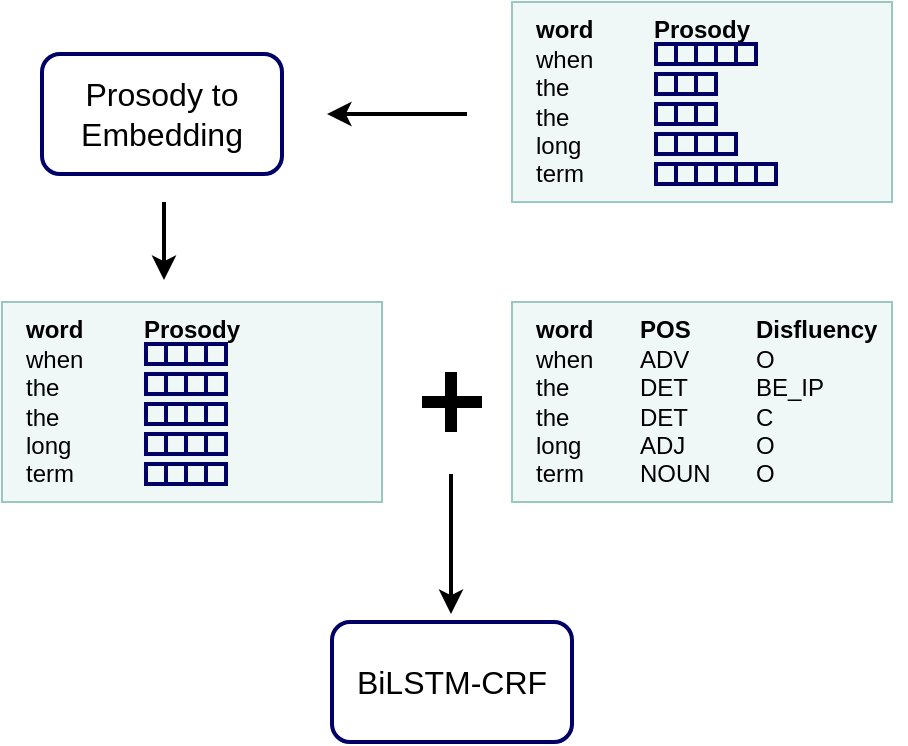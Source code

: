 <mxfile version="10.9.8" type="device"><diagram id="i3O1TSSKUKl2TC2aJYx7" name="Page-1"><mxGraphModel dx="782" dy="737" grid="1" gridSize="10" guides="1" tooltips="1" connect="1" arrows="1" fold="1" page="1" pageScale="1" pageWidth="850" pageHeight="1100" math="0" shadow="0"><root><mxCell id="0"/><mxCell id="1" parent="0"/><mxCell id="rOq2YZGwXJ9mOLq-9n9b-2" value="&lt;font style=&quot;font-size: 16px&quot;&gt;BiLSTM-CRF&lt;/font&gt;" style="rounded=1;whiteSpace=wrap;html=1;strokeColor=#000066;strokeWidth=2;" vertex="1" parent="1"><mxGeometry x="345" y="410" width="120" height="60" as="geometry"/></mxCell><mxCell id="rOq2YZGwXJ9mOLq-9n9b-7" value="" style="group" vertex="1" connectable="0" parent="1"><mxGeometry x="435" y="250" width="190" height="100" as="geometry"/></mxCell><mxCell id="rOq2YZGwXJ9mOLq-9n9b-3" value="" style="rounded=0;whiteSpace=wrap;html=1;align=left;fillColor=#F0F7F7;strokeColor=#9AC7BF;" vertex="1" parent="rOq2YZGwXJ9mOLq-9n9b-7"><mxGeometry width="190" height="100" as="geometry"/></mxCell><mxCell id="rOq2YZGwXJ9mOLq-9n9b-4" value="&lt;div align=&quot;left&quot;&gt;&lt;b&gt;word&lt;/b&gt;&lt;/div&gt;&lt;div align=&quot;left&quot;&gt;&lt;b&gt;&lt;/b&gt;when&amp;nbsp; &lt;br&gt;&lt;/div&gt;&lt;div align=&quot;left&quot;&gt;the&lt;br&gt;&lt;/div&gt;&lt;div align=&quot;left&quot;&gt;the&lt;br&gt;&lt;/div&gt;&lt;div align=&quot;left&quot;&gt;long&lt;br&gt;&lt;/div&gt;&lt;div align=&quot;left&quot;&gt;term&lt;br&gt;&lt;/div&gt;" style="text;html=1;strokeColor=none;fillColor=none;align=left;verticalAlign=middle;whiteSpace=wrap;rounded=0;" vertex="1" parent="rOq2YZGwXJ9mOLq-9n9b-7"><mxGeometry x="10" width="40" height="100" as="geometry"/></mxCell><mxCell id="rOq2YZGwXJ9mOLq-9n9b-5" value="&lt;div align=&quot;left&quot;&gt;&lt;b&gt;POS&lt;/b&gt;&lt;/div&gt;&lt;div align=&quot;left&quot;&gt;ADV&lt;/div&gt;&lt;div align=&quot;left&quot;&gt;DET&lt;/div&gt;&lt;div align=&quot;left&quot;&gt;DET&lt;/div&gt;&lt;div align=&quot;left&quot;&gt;ADJ&lt;/div&gt;&lt;div align=&quot;left&quot;&gt;NOUN&lt;br&gt;&lt;/div&gt;" style="text;html=1;strokeColor=none;fillColor=none;align=left;verticalAlign=middle;whiteSpace=wrap;rounded=0;" vertex="1" parent="rOq2YZGwXJ9mOLq-9n9b-7"><mxGeometry x="62" width="40" height="100" as="geometry"/></mxCell><mxCell id="rOq2YZGwXJ9mOLq-9n9b-6" value="&lt;div align=&quot;left&quot;&gt;&lt;b&gt;Disfluency&lt;/b&gt;&lt;/div&gt;&lt;div align=&quot;left&quot;&gt;O&lt;/div&gt;&lt;div align=&quot;left&quot;&gt;BE_IP&lt;/div&gt;&lt;div align=&quot;left&quot;&gt;C&lt;/div&gt;&lt;div align=&quot;left&quot;&gt;O&lt;/div&gt;&lt;div align=&quot;left&quot;&gt;O&lt;br&gt;&lt;/div&gt;" style="text;html=1;strokeColor=none;fillColor=none;align=left;verticalAlign=middle;whiteSpace=wrap;rounded=0;" vertex="1" parent="rOq2YZGwXJ9mOLq-9n9b-7"><mxGeometry x="120" width="70" height="100" as="geometry"/></mxCell><mxCell id="rOq2YZGwXJ9mOLq-9n9b-8" value="&lt;font style=&quot;font-size: 16px&quot;&gt;Prosody to Embedding&lt;/font&gt;" style="rounded=1;whiteSpace=wrap;html=1;strokeColor=#000066;strokeWidth=2;" vertex="1" parent="1"><mxGeometry x="200" y="126" width="120" height="60" as="geometry"/></mxCell><mxCell id="rOq2YZGwXJ9mOLq-9n9b-9" value="" style="group" vertex="1" connectable="0" parent="1"><mxGeometry x="435" y="100" width="190" height="100" as="geometry"/></mxCell><mxCell id="rOq2YZGwXJ9mOLq-9n9b-10" value="" style="rounded=0;whiteSpace=wrap;html=1;align=left;fillColor=#F0F7F7;strokeColor=#9AC7BF;" vertex="1" parent="rOq2YZGwXJ9mOLq-9n9b-9"><mxGeometry width="190" height="100" as="geometry"/></mxCell><mxCell id="rOq2YZGwXJ9mOLq-9n9b-11" value="&lt;div align=&quot;left&quot;&gt;&lt;b&gt;word&lt;/b&gt;&lt;/div&gt;&lt;div align=&quot;left&quot;&gt;&lt;b&gt;&lt;/b&gt;when&amp;nbsp; &lt;br&gt;&lt;/div&gt;&lt;div align=&quot;left&quot;&gt;the&lt;br&gt;&lt;/div&gt;&lt;div align=&quot;left&quot;&gt;the&lt;br&gt;&lt;/div&gt;&lt;div align=&quot;left&quot;&gt;long&lt;br&gt;&lt;/div&gt;&lt;div align=&quot;left&quot;&gt;term&lt;br&gt;&lt;/div&gt;" style="text;html=1;strokeColor=none;fillColor=none;align=left;verticalAlign=middle;whiteSpace=wrap;rounded=0;" vertex="1" parent="rOq2YZGwXJ9mOLq-9n9b-9"><mxGeometry x="10" width="40" height="100" as="geometry"/></mxCell><mxCell id="rOq2YZGwXJ9mOLq-9n9b-12" value="&lt;b&gt;Prosody&lt;/b&gt;" style="text;html=1;strokeColor=none;fillColor=none;align=left;verticalAlign=middle;whiteSpace=wrap;rounded=0;" vertex="1" parent="rOq2YZGwXJ9mOLq-9n9b-9"><mxGeometry x="69" y="-1" width="128" height="30" as="geometry"/></mxCell><mxCell id="rOq2YZGwXJ9mOLq-9n9b-25" value="" style="group" vertex="1" connectable="0" parent="rOq2YZGwXJ9mOLq-9n9b-9"><mxGeometry x="72" y="20" width="40" height="10" as="geometry"/></mxCell><mxCell id="rOq2YZGwXJ9mOLq-9n9b-21" value="" style="group" vertex="1" connectable="0" parent="rOq2YZGwXJ9mOLq-9n9b-25"><mxGeometry width="40" height="10" as="geometry"/></mxCell><mxCell id="rOq2YZGwXJ9mOLq-9n9b-16" value="" style="group" vertex="1" connectable="0" parent="rOq2YZGwXJ9mOLq-9n9b-21"><mxGeometry width="20" height="10" as="geometry"/></mxCell><mxCell id="rOq2YZGwXJ9mOLq-9n9b-14" value="" style="rounded=0;whiteSpace=wrap;html=1;strokeColor=#000066;strokeWidth=2;fillColor=#F0F7F7;" vertex="1" parent="rOq2YZGwXJ9mOLq-9n9b-16"><mxGeometry y="1" width="10" height="10" as="geometry"/></mxCell><mxCell id="rOq2YZGwXJ9mOLq-9n9b-15" value="" style="rounded=0;whiteSpace=wrap;html=1;strokeColor=#000066;strokeWidth=2;fillColor=#F0F7F7;" vertex="1" parent="rOq2YZGwXJ9mOLq-9n9b-16"><mxGeometry x="10" y="1" width="10" height="10" as="geometry"/></mxCell><mxCell id="rOq2YZGwXJ9mOLq-9n9b-17" value="" style="rounded=0;whiteSpace=wrap;html=1;strokeColor=#000066;strokeWidth=2;fillColor=#F0F7F7;" vertex="1" parent="rOq2YZGwXJ9mOLq-9n9b-21"><mxGeometry x="20" y="1" width="10" height="10" as="geometry"/></mxCell><mxCell id="rOq2YZGwXJ9mOLq-9n9b-20" value="" style="rounded=0;whiteSpace=wrap;html=1;strokeColor=#000066;strokeWidth=2;fillColor=#F0F7F7;" vertex="1" parent="rOq2YZGwXJ9mOLq-9n9b-21"><mxGeometry x="30" y="1" width="10" height="10" as="geometry"/></mxCell><mxCell id="rOq2YZGwXJ9mOLq-9n9b-29" value="" style="rounded=0;whiteSpace=wrap;html=1;strokeColor=#000066;strokeWidth=2;fillColor=#F0F7F7;" vertex="1" parent="rOq2YZGwXJ9mOLq-9n9b-9"><mxGeometry x="112" y="21" width="10" height="10" as="geometry"/></mxCell><mxCell id="rOq2YZGwXJ9mOLq-9n9b-31" value="" style="group" vertex="1" connectable="0" parent="rOq2YZGwXJ9mOLq-9n9b-9"><mxGeometry x="72" y="36" width="30" height="10" as="geometry"/></mxCell><mxCell id="rOq2YZGwXJ9mOLq-9n9b-26" value="" style="rounded=0;whiteSpace=wrap;html=1;strokeColor=#000066;strokeWidth=2;fillColor=#F0F7F7;" vertex="1" parent="rOq2YZGwXJ9mOLq-9n9b-31"><mxGeometry width="10" height="10" as="geometry"/></mxCell><mxCell id="rOq2YZGwXJ9mOLq-9n9b-27" value="" style="rounded=0;whiteSpace=wrap;html=1;strokeColor=#000066;strokeWidth=2;fillColor=#F0F7F7;" vertex="1" parent="rOq2YZGwXJ9mOLq-9n9b-31"><mxGeometry x="10" width="10" height="10" as="geometry"/></mxCell><mxCell id="rOq2YZGwXJ9mOLq-9n9b-28" value="" style="rounded=0;whiteSpace=wrap;html=1;strokeColor=#000066;strokeWidth=2;fillColor=#F0F7F7;" vertex="1" parent="rOq2YZGwXJ9mOLq-9n9b-31"><mxGeometry x="20" width="10" height="10" as="geometry"/></mxCell><mxCell id="rOq2YZGwXJ9mOLq-9n9b-40" value="" style="group" vertex="1" connectable="0" parent="rOq2YZGwXJ9mOLq-9n9b-9"><mxGeometry x="72" y="51" width="30" height="10" as="geometry"/></mxCell><mxCell id="rOq2YZGwXJ9mOLq-9n9b-38" value="" style="group" vertex="1" connectable="0" parent="rOq2YZGwXJ9mOLq-9n9b-40"><mxGeometry width="30" height="10" as="geometry"/></mxCell><mxCell id="rOq2YZGwXJ9mOLq-9n9b-36" value="" style="group" vertex="1" connectable="0" parent="rOq2YZGwXJ9mOLq-9n9b-38"><mxGeometry width="30" height="10" as="geometry"/></mxCell><mxCell id="rOq2YZGwXJ9mOLq-9n9b-34" value="" style="group" vertex="1" connectable="0" parent="rOq2YZGwXJ9mOLq-9n9b-36"><mxGeometry width="30" height="10" as="geometry"/></mxCell><mxCell id="rOq2YZGwXJ9mOLq-9n9b-30" value="" style="rounded=0;whiteSpace=wrap;html=1;strokeColor=#000066;strokeWidth=2;fillColor=#F0F7F7;" vertex="1" parent="rOq2YZGwXJ9mOLq-9n9b-34"><mxGeometry width="10" height="10" as="geometry"/></mxCell><mxCell id="rOq2YZGwXJ9mOLq-9n9b-32" value="" style="rounded=0;whiteSpace=wrap;html=1;strokeColor=#000066;strokeWidth=2;fillColor=#F0F7F7;" vertex="1" parent="rOq2YZGwXJ9mOLq-9n9b-34"><mxGeometry x="10" width="10" height="10" as="geometry"/></mxCell><mxCell id="rOq2YZGwXJ9mOLq-9n9b-33" value="" style="rounded=0;whiteSpace=wrap;html=1;strokeColor=#000066;strokeWidth=2;fillColor=#F0F7F7;" vertex="1" parent="rOq2YZGwXJ9mOLq-9n9b-34"><mxGeometry x="20" width="10" height="10" as="geometry"/></mxCell><mxCell id="rOq2YZGwXJ9mOLq-9n9b-45" value="" style="group" vertex="1" connectable="0" parent="rOq2YZGwXJ9mOLq-9n9b-9"><mxGeometry x="71" y="66" width="60" height="24" as="geometry"/></mxCell><mxCell id="rOq2YZGwXJ9mOLq-9n9b-41" value="" style="rounded=0;whiteSpace=wrap;html=1;strokeColor=#000066;strokeWidth=2;fillColor=#F0F7F7;" vertex="1" parent="rOq2YZGwXJ9mOLq-9n9b-45"><mxGeometry x="1" width="10" height="10" as="geometry"/></mxCell><mxCell id="rOq2YZGwXJ9mOLq-9n9b-42" value="" style="rounded=0;whiteSpace=wrap;html=1;strokeColor=#000066;strokeWidth=2;fillColor=#F0F7F7;" vertex="1" parent="rOq2YZGwXJ9mOLq-9n9b-45"><mxGeometry x="11" width="10" height="10" as="geometry"/></mxCell><mxCell id="rOq2YZGwXJ9mOLq-9n9b-43" value="" style="rounded=0;whiteSpace=wrap;html=1;strokeColor=#000066;strokeWidth=2;fillColor=#F0F7F7;" vertex="1" parent="rOq2YZGwXJ9mOLq-9n9b-45"><mxGeometry x="21" width="10" height="10" as="geometry"/></mxCell><mxCell id="rOq2YZGwXJ9mOLq-9n9b-44" value="" style="rounded=0;whiteSpace=wrap;html=1;strokeColor=#000066;strokeWidth=2;fillColor=#F0F7F7;" vertex="1" parent="rOq2YZGwXJ9mOLq-9n9b-45"><mxGeometry x="31" width="10" height="10" as="geometry"/></mxCell><mxCell id="rOq2YZGwXJ9mOLq-9n9b-55" value="" style="group" vertex="1" connectable="0" parent="rOq2YZGwXJ9mOLq-9n9b-45"><mxGeometry x="1" y="15" width="60" height="10" as="geometry"/></mxCell><mxCell id="rOq2YZGwXJ9mOLq-9n9b-48" value="" style="rounded=0;whiteSpace=wrap;html=1;strokeColor=#000066;strokeWidth=2;fillColor=#F0F7F7;" vertex="1" parent="rOq2YZGwXJ9mOLq-9n9b-55"><mxGeometry width="10" height="10" as="geometry"/></mxCell><mxCell id="rOq2YZGwXJ9mOLq-9n9b-49" value="" style="rounded=0;whiteSpace=wrap;html=1;strokeColor=#000066;strokeWidth=2;fillColor=#F0F7F7;" vertex="1" parent="rOq2YZGwXJ9mOLq-9n9b-55"><mxGeometry x="10" width="10" height="10" as="geometry"/></mxCell><mxCell id="rOq2YZGwXJ9mOLq-9n9b-50" value="" style="rounded=0;whiteSpace=wrap;html=1;strokeColor=#000066;strokeWidth=2;fillColor=#F0F7F7;" vertex="1" parent="rOq2YZGwXJ9mOLq-9n9b-55"><mxGeometry x="20" width="10" height="10" as="geometry"/></mxCell><mxCell id="rOq2YZGwXJ9mOLq-9n9b-51" value="" style="rounded=0;whiteSpace=wrap;html=1;strokeColor=#000066;strokeWidth=2;fillColor=#F0F7F7;" vertex="1" parent="rOq2YZGwXJ9mOLq-9n9b-55"><mxGeometry x="30" width="10" height="10" as="geometry"/></mxCell><mxCell id="rOq2YZGwXJ9mOLq-9n9b-52" value="" style="rounded=0;whiteSpace=wrap;html=1;strokeColor=#000066;strokeWidth=2;fillColor=#F0F7F7;" vertex="1" parent="rOq2YZGwXJ9mOLq-9n9b-55"><mxGeometry x="40" width="10" height="10" as="geometry"/></mxCell><mxCell id="rOq2YZGwXJ9mOLq-9n9b-53" value="" style="rounded=0;whiteSpace=wrap;html=1;strokeColor=#000066;strokeWidth=2;fillColor=#F0F7F7;" vertex="1" parent="rOq2YZGwXJ9mOLq-9n9b-55"><mxGeometry x="50" width="10" height="10" as="geometry"/></mxCell><mxCell id="rOq2YZGwXJ9mOLq-9n9b-56" value="" style="group" vertex="1" connectable="0" parent="1"><mxGeometry x="180" y="250" width="190" height="100" as="geometry"/></mxCell><mxCell id="rOq2YZGwXJ9mOLq-9n9b-57" value="" style="rounded=0;whiteSpace=wrap;html=1;align=left;fillColor=#F0F7F7;strokeColor=#9AC7BF;" vertex="1" parent="rOq2YZGwXJ9mOLq-9n9b-56"><mxGeometry width="190" height="100" as="geometry"/></mxCell><mxCell id="rOq2YZGwXJ9mOLq-9n9b-58" value="&lt;div align=&quot;left&quot;&gt;&lt;b&gt;word&lt;/b&gt;&lt;/div&gt;&lt;div align=&quot;left&quot;&gt;&lt;b&gt;&lt;/b&gt;when&amp;nbsp; &lt;br&gt;&lt;/div&gt;&lt;div align=&quot;left&quot;&gt;the&lt;br&gt;&lt;/div&gt;&lt;div align=&quot;left&quot;&gt;the&lt;br&gt;&lt;/div&gt;&lt;div align=&quot;left&quot;&gt;long&lt;br&gt;&lt;/div&gt;&lt;div align=&quot;left&quot;&gt;term&lt;br&gt;&lt;/div&gt;" style="text;html=1;strokeColor=none;fillColor=none;align=left;verticalAlign=middle;whiteSpace=wrap;rounded=0;" vertex="1" parent="rOq2YZGwXJ9mOLq-9n9b-56"><mxGeometry x="10" width="40" height="100" as="geometry"/></mxCell><mxCell id="rOq2YZGwXJ9mOLq-9n9b-59" value="&lt;b&gt;Prosody&lt;/b&gt;" style="text;html=1;strokeColor=none;fillColor=none;align=left;verticalAlign=middle;whiteSpace=wrap;rounded=0;" vertex="1" parent="rOq2YZGwXJ9mOLq-9n9b-56"><mxGeometry x="69" y="-1" width="128" height="30" as="geometry"/></mxCell><mxCell id="rOq2YZGwXJ9mOLq-9n9b-60" value="" style="group" vertex="1" connectable="0" parent="rOq2YZGwXJ9mOLq-9n9b-56"><mxGeometry x="72" y="20" width="40" height="10" as="geometry"/></mxCell><mxCell id="rOq2YZGwXJ9mOLq-9n9b-61" value="" style="group" vertex="1" connectable="0" parent="rOq2YZGwXJ9mOLq-9n9b-60"><mxGeometry width="40" height="10" as="geometry"/></mxCell><mxCell id="rOq2YZGwXJ9mOLq-9n9b-62" value="" style="group" vertex="1" connectable="0" parent="rOq2YZGwXJ9mOLq-9n9b-61"><mxGeometry width="20" height="10" as="geometry"/></mxCell><mxCell id="rOq2YZGwXJ9mOLq-9n9b-63" value="" style="rounded=0;whiteSpace=wrap;html=1;strokeColor=#000066;strokeWidth=2;fillColor=#F0F7F7;" vertex="1" parent="rOq2YZGwXJ9mOLq-9n9b-62"><mxGeometry y="1" width="10" height="10" as="geometry"/></mxCell><mxCell id="rOq2YZGwXJ9mOLq-9n9b-64" value="" style="rounded=0;whiteSpace=wrap;html=1;strokeColor=#000066;strokeWidth=2;fillColor=#F0F7F7;" vertex="1" parent="rOq2YZGwXJ9mOLq-9n9b-62"><mxGeometry x="10" y="1" width="10" height="10" as="geometry"/></mxCell><mxCell id="rOq2YZGwXJ9mOLq-9n9b-65" value="" style="rounded=0;whiteSpace=wrap;html=1;strokeColor=#000066;strokeWidth=2;fillColor=#F0F7F7;" vertex="1" parent="rOq2YZGwXJ9mOLq-9n9b-61"><mxGeometry x="20" y="1" width="10" height="10" as="geometry"/></mxCell><mxCell id="rOq2YZGwXJ9mOLq-9n9b-66" value="" style="rounded=0;whiteSpace=wrap;html=1;strokeColor=#000066;strokeWidth=2;fillColor=#F0F7F7;" vertex="1" parent="rOq2YZGwXJ9mOLq-9n9b-61"><mxGeometry x="30" y="1" width="10" height="10" as="geometry"/></mxCell><mxCell id="rOq2YZGwXJ9mOLq-9n9b-67" value="" style="rounded=0;whiteSpace=wrap;html=1;strokeColor=#000066;strokeWidth=2;fillColor=#F0F7F7;" vertex="1" parent="rOq2YZGwXJ9mOLq-9n9b-56"><mxGeometry x="102" y="36" width="10" height="10" as="geometry"/></mxCell><mxCell id="rOq2YZGwXJ9mOLq-9n9b-68" value="" style="group" vertex="1" connectable="0" parent="rOq2YZGwXJ9mOLq-9n9b-56"><mxGeometry x="72" y="36" width="30" height="10" as="geometry"/></mxCell><mxCell id="rOq2YZGwXJ9mOLq-9n9b-69" value="" style="rounded=0;whiteSpace=wrap;html=1;strokeColor=#000066;strokeWidth=2;fillColor=#F0F7F7;" vertex="1" parent="rOq2YZGwXJ9mOLq-9n9b-68"><mxGeometry width="10" height="10" as="geometry"/></mxCell><mxCell id="rOq2YZGwXJ9mOLq-9n9b-70" value="" style="rounded=0;whiteSpace=wrap;html=1;strokeColor=#000066;strokeWidth=2;fillColor=#F0F7F7;" vertex="1" parent="rOq2YZGwXJ9mOLq-9n9b-68"><mxGeometry x="10" width="10" height="10" as="geometry"/></mxCell><mxCell id="rOq2YZGwXJ9mOLq-9n9b-71" value="" style="rounded=0;whiteSpace=wrap;html=1;strokeColor=#000066;strokeWidth=2;fillColor=#F0F7F7;" vertex="1" parent="rOq2YZGwXJ9mOLq-9n9b-68"><mxGeometry x="20" width="10" height="10" as="geometry"/></mxCell><mxCell id="rOq2YZGwXJ9mOLq-9n9b-72" value="" style="group" vertex="1" connectable="0" parent="rOq2YZGwXJ9mOLq-9n9b-56"><mxGeometry x="72" y="51" width="30" height="10" as="geometry"/></mxCell><mxCell id="rOq2YZGwXJ9mOLq-9n9b-73" value="" style="group" vertex="1" connectable="0" parent="rOq2YZGwXJ9mOLq-9n9b-72"><mxGeometry width="30" height="10" as="geometry"/></mxCell><mxCell id="rOq2YZGwXJ9mOLq-9n9b-74" value="" style="group" vertex="1" connectable="0" parent="rOq2YZGwXJ9mOLq-9n9b-73"><mxGeometry width="30" height="10" as="geometry"/></mxCell><mxCell id="rOq2YZGwXJ9mOLq-9n9b-75" value="" style="group" vertex="1" connectable="0" parent="rOq2YZGwXJ9mOLq-9n9b-74"><mxGeometry width="30" height="10" as="geometry"/></mxCell><mxCell id="rOq2YZGwXJ9mOLq-9n9b-76" value="" style="rounded=0;whiteSpace=wrap;html=1;strokeColor=#000066;strokeWidth=2;fillColor=#F0F7F7;" vertex="1" parent="rOq2YZGwXJ9mOLq-9n9b-75"><mxGeometry width="10" height="10" as="geometry"/></mxCell><mxCell id="rOq2YZGwXJ9mOLq-9n9b-77" value="" style="rounded=0;whiteSpace=wrap;html=1;strokeColor=#000066;strokeWidth=2;fillColor=#F0F7F7;" vertex="1" parent="rOq2YZGwXJ9mOLq-9n9b-75"><mxGeometry x="10" width="10" height="10" as="geometry"/></mxCell><mxCell id="rOq2YZGwXJ9mOLq-9n9b-78" value="" style="rounded=0;whiteSpace=wrap;html=1;strokeColor=#000066;strokeWidth=2;fillColor=#F0F7F7;" vertex="1" parent="rOq2YZGwXJ9mOLq-9n9b-75"><mxGeometry x="20" width="10" height="10" as="geometry"/></mxCell><mxCell id="rOq2YZGwXJ9mOLq-9n9b-79" value="" style="group" vertex="1" connectable="0" parent="rOq2YZGwXJ9mOLq-9n9b-56"><mxGeometry x="71" y="66" width="60" height="24" as="geometry"/></mxCell><mxCell id="rOq2YZGwXJ9mOLq-9n9b-80" value="" style="rounded=0;whiteSpace=wrap;html=1;strokeColor=#000066;strokeWidth=2;fillColor=#F0F7F7;" vertex="1" parent="rOq2YZGwXJ9mOLq-9n9b-79"><mxGeometry x="1" width="10" height="10" as="geometry"/></mxCell><mxCell id="rOq2YZGwXJ9mOLq-9n9b-81" value="" style="rounded=0;whiteSpace=wrap;html=1;strokeColor=#000066;strokeWidth=2;fillColor=#F0F7F7;" vertex="1" parent="rOq2YZGwXJ9mOLq-9n9b-79"><mxGeometry x="11" width="10" height="10" as="geometry"/></mxCell><mxCell id="rOq2YZGwXJ9mOLq-9n9b-82" value="" style="rounded=0;whiteSpace=wrap;html=1;strokeColor=#000066;strokeWidth=2;fillColor=#F0F7F7;" vertex="1" parent="rOq2YZGwXJ9mOLq-9n9b-79"><mxGeometry x="21" width="10" height="10" as="geometry"/></mxCell><mxCell id="rOq2YZGwXJ9mOLq-9n9b-83" value="" style="rounded=0;whiteSpace=wrap;html=1;strokeColor=#000066;strokeWidth=2;fillColor=#F0F7F7;" vertex="1" parent="rOq2YZGwXJ9mOLq-9n9b-79"><mxGeometry x="31" width="10" height="10" as="geometry"/></mxCell><mxCell id="rOq2YZGwXJ9mOLq-9n9b-84" value="" style="group" vertex="1" connectable="0" parent="rOq2YZGwXJ9mOLq-9n9b-79"><mxGeometry x="1" y="15" width="60" height="10" as="geometry"/></mxCell><mxCell id="rOq2YZGwXJ9mOLq-9n9b-85" value="" style="rounded=0;whiteSpace=wrap;html=1;strokeColor=#000066;strokeWidth=2;fillColor=#F0F7F7;" vertex="1" parent="rOq2YZGwXJ9mOLq-9n9b-84"><mxGeometry width="10" height="10" as="geometry"/></mxCell><mxCell id="rOq2YZGwXJ9mOLq-9n9b-86" value="" style="rounded=0;whiteSpace=wrap;html=1;strokeColor=#000066;strokeWidth=2;fillColor=#F0F7F7;" vertex="1" parent="rOq2YZGwXJ9mOLq-9n9b-84"><mxGeometry x="10" width="10" height="10" as="geometry"/></mxCell><mxCell id="rOq2YZGwXJ9mOLq-9n9b-87" value="" style="rounded=0;whiteSpace=wrap;html=1;strokeColor=#000066;strokeWidth=2;fillColor=#F0F7F7;" vertex="1" parent="rOq2YZGwXJ9mOLq-9n9b-84"><mxGeometry x="20" width="10" height="10" as="geometry"/></mxCell><mxCell id="rOq2YZGwXJ9mOLq-9n9b-88" value="" style="rounded=0;whiteSpace=wrap;html=1;strokeColor=#000066;strokeWidth=2;fillColor=#F0F7F7;" vertex="1" parent="rOq2YZGwXJ9mOLq-9n9b-84"><mxGeometry x="30" width="10" height="10" as="geometry"/></mxCell><mxCell id="rOq2YZGwXJ9mOLq-9n9b-91" value="" style="rounded=0;whiteSpace=wrap;html=1;strokeColor=#000066;strokeWidth=2;fillColor=#F0F7F7;" vertex="1" parent="1"><mxGeometry x="282" y="301" width="10" height="10" as="geometry"/></mxCell><mxCell id="rOq2YZGwXJ9mOLq-9n9b-92" value="" style="endArrow=none;html=1;strokeWidth=6;" edge="1" parent="1"><mxGeometry width="50" height="50" relative="1" as="geometry"><mxPoint x="404.5" y="315" as="sourcePoint"/><mxPoint x="404.5" y="285" as="targetPoint"/></mxGeometry></mxCell><mxCell id="rOq2YZGwXJ9mOLq-9n9b-94" value="" style="endArrow=none;html=1;strokeWidth=6;" edge="1" parent="1"><mxGeometry width="50" height="50" relative="1" as="geometry"><mxPoint x="390" y="300" as="sourcePoint"/><mxPoint x="420" y="300" as="targetPoint"/></mxGeometry></mxCell><mxCell id="rOq2YZGwXJ9mOLq-9n9b-98" value="" style="endArrow=classic;html=1;strokeWidth=2;" edge="1" parent="1"><mxGeometry width="50" height="50" relative="1" as="geometry"><mxPoint x="412.5" y="156" as="sourcePoint"/><mxPoint x="342.5" y="156" as="targetPoint"/></mxGeometry></mxCell><mxCell id="rOq2YZGwXJ9mOLq-9n9b-99" value="" style="endArrow=classic;html=1;strokeWidth=2;" edge="1" parent="1"><mxGeometry width="50" height="50" relative="1" as="geometry"><mxPoint x="261" y="200" as="sourcePoint"/><mxPoint x="261" y="239" as="targetPoint"/></mxGeometry></mxCell><mxCell id="rOq2YZGwXJ9mOLq-9n9b-100" value="" style="endArrow=classic;html=1;strokeWidth=2;" edge="1" parent="1"><mxGeometry width="50" height="50" relative="1" as="geometry"><mxPoint x="404.5" y="336" as="sourcePoint"/><mxPoint x="404.5" y="406" as="targetPoint"/></mxGeometry></mxCell></root></mxGraphModel></diagram></mxfile>
